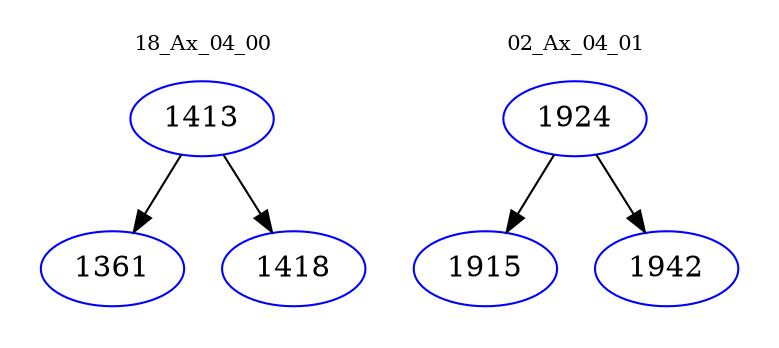 digraph{
subgraph cluster_0 {
color = white
label = "18_Ax_04_00";
fontsize=10;
T0_1413 [label="1413", color="blue"]
T0_1413 -> T0_1361 [color="black"]
T0_1361 [label="1361", color="blue"]
T0_1413 -> T0_1418 [color="black"]
T0_1418 [label="1418", color="blue"]
}
subgraph cluster_1 {
color = white
label = "02_Ax_04_01";
fontsize=10;
T1_1924 [label="1924", color="blue"]
T1_1924 -> T1_1915 [color="black"]
T1_1915 [label="1915", color="blue"]
T1_1924 -> T1_1942 [color="black"]
T1_1942 [label="1942", color="blue"]
}
}
